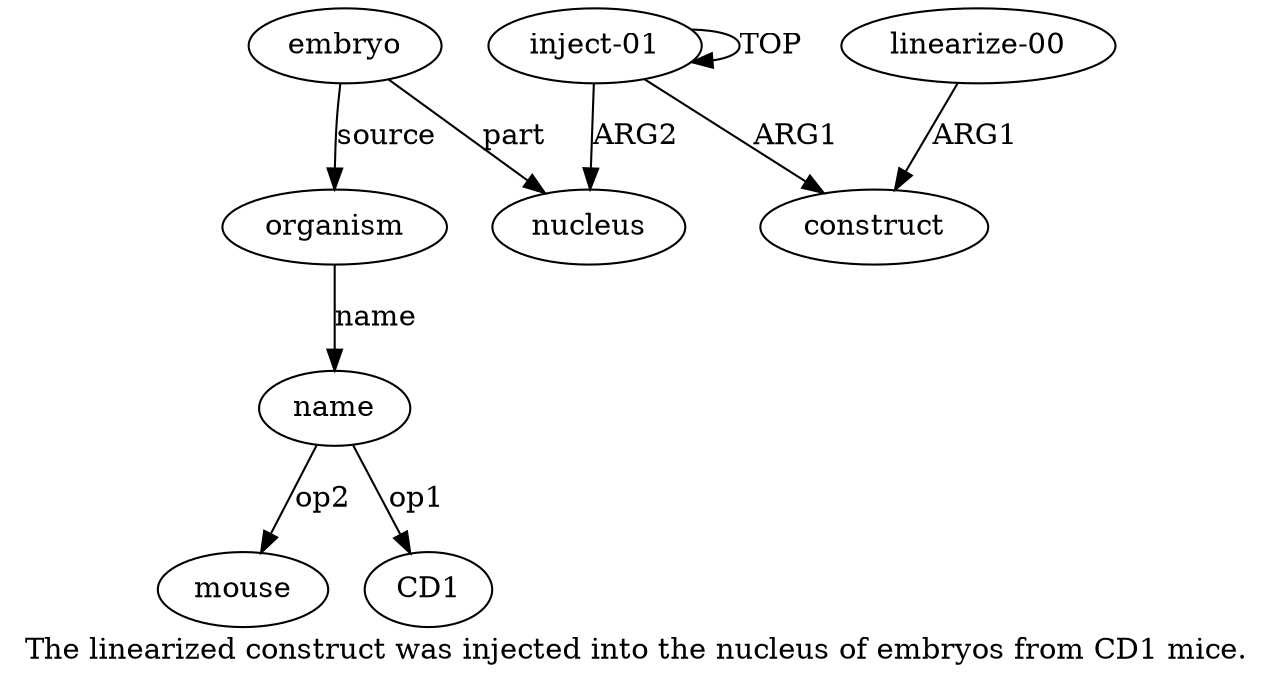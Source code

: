 digraph  {
	graph [label="The linearized construct was injected into the nucleus of embryos from CD1 mice."];
	node [label="\N"];
	"a6 mouse"	 [color=black,
		gold_ind=-1,
		gold_label=mouse,
		label=mouse,
		test_ind=-1,
		test_label=mouse];
	"a6 CD1"	 [color=black,
		gold_ind=-1,
		gold_label=CD1,
		label=CD1,
		test_ind=-1,
		test_label=CD1];
	a1	 [color=black,
		gold_ind=1,
		gold_label=construct,
		label=construct,
		test_ind=1,
		test_label=construct];
	a0	 [color=black,
		gold_ind=0,
		gold_label="inject-01",
		label="inject-01",
		test_ind=0,
		test_label="inject-01"];
	a0 -> a1 [key=0,
	color=black,
	gold_label=ARG1,
	label=ARG1,
	test_label=ARG1];
a0 -> a0 [key=0,
color=black,
gold_label=TOP,
label=TOP,
test_label=TOP];
a3 [color=black,
gold_ind=3,
gold_label=nucleus,
label=nucleus,
test_ind=3,
test_label=nucleus];
a0 -> a3 [key=0,
color=black,
gold_label=ARG2,
label=ARG2,
test_label=ARG2];
a2 [color=black,
gold_ind=2,
gold_label="linearize-00",
label="linearize-00",
test_ind=2,
test_label="linearize-00"];
a2 -> a1 [key=0,
color=black,
gold_label=ARG1,
label=ARG1,
test_label=ARG1];
a5 [color=black,
gold_ind=5,
gold_label=organism,
label=organism,
test_ind=5,
test_label=organism];
a6 [color=black,
gold_ind=6,
gold_label=name,
label=name,
test_ind=6,
test_label=name];
a5 -> a6 [key=0,
color=black,
gold_label=name,
label=name,
test_label=name];
a4 [color=black,
gold_ind=4,
gold_label=embryo,
label=embryo,
test_ind=4,
test_label=embryo];
a4 -> a3 [key=0,
color=black,
gold_label=part,
label=part,
test_label=part];
a4 -> a5 [key=0,
color=black,
gold_label=source,
label=source,
test_label=source];
a6 -> "a6 mouse" [key=0,
color=black,
gold_label=op2,
label=op2,
test_label=op2];
a6 -> "a6 CD1" [key=0,
color=black,
gold_label=op1,
label=op1,
test_label=op1];
}
